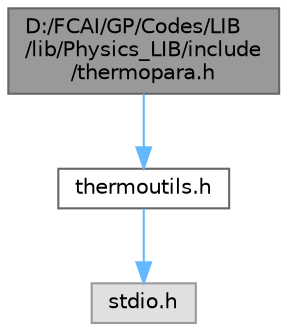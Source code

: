 digraph "D:/FCAI/GP/Codes/LIB/lib/Physics_LIB/include/thermopara.h"
{
 // LATEX_PDF_SIZE
  bgcolor="transparent";
  edge [fontname=Helvetica,fontsize=10,labelfontname=Helvetica,labelfontsize=10];
  node [fontname=Helvetica,fontsize=10,shape=box,height=0.2,width=0.4];
  Node1 [id="Node000001",label="D:/FCAI/GP/Codes/LIB\l/lib/Physics_LIB/include\l/thermopara.h",height=0.2,width=0.4,color="gray40", fillcolor="grey60", style="filled", fontcolor="black",tooltip="This file contains the implementation of the parallel version of the heat transfer simulation in 1D a..."];
  Node1 -> Node2 [id="edge1_Node000001_Node000002",color="steelblue1",style="solid",tooltip=" "];
  Node2 [id="Node000002",label="thermoutils.h",height=0.2,width=0.4,color="grey40", fillcolor="white", style="filled",URL="$thermoutils_8h.html",tooltip="This file contains the utility functions used by the heat transfer simulation in 1D and 2D to help in..."];
  Node2 -> Node3 [id="edge2_Node000002_Node000003",color="steelblue1",style="solid",tooltip=" "];
  Node3 [id="Node000003",label="stdio.h",height=0.2,width=0.4,color="grey60", fillcolor="#E0E0E0", style="filled",tooltip=" "];
}
